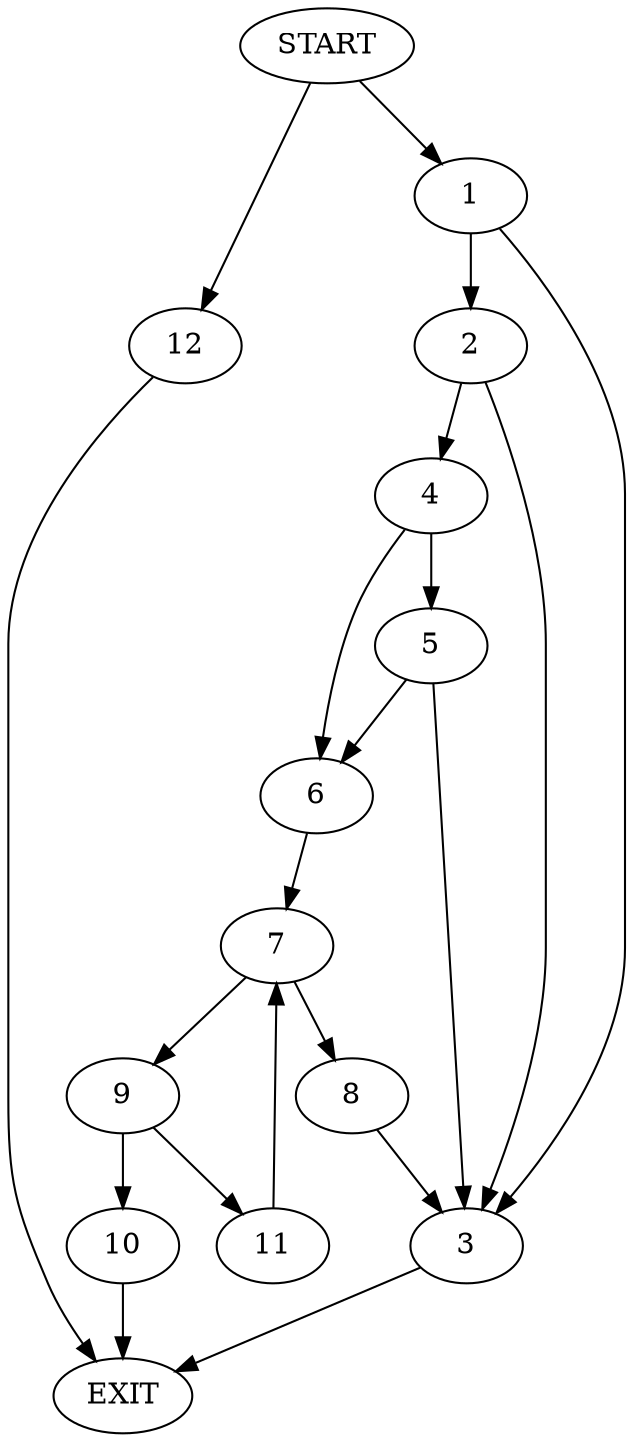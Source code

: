 digraph {
0 [label="START"]
13 [label="EXIT"]
0 -> 1
1 -> 2
1 -> 3
2 -> 4
2 -> 3
3 -> 13
4 -> 5
4 -> 6
5 -> 6
5 -> 3
6 -> 7
7 -> 8
7 -> 9
9 -> 10
9 -> 11
8 -> 3
10 -> 13
11 -> 7
0 -> 12
12 -> 13
}
